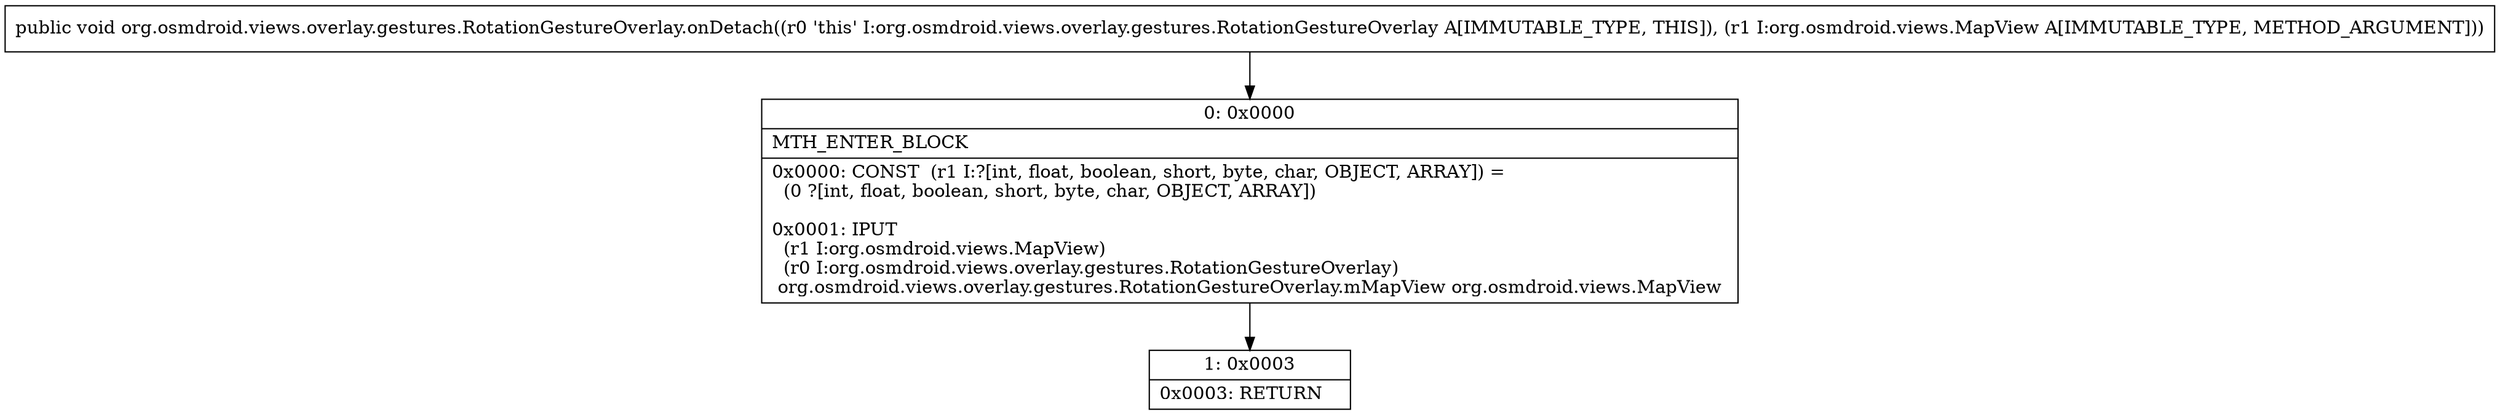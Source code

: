digraph "CFG fororg.osmdroid.views.overlay.gestures.RotationGestureOverlay.onDetach(Lorg\/osmdroid\/views\/MapView;)V" {
Node_0 [shape=record,label="{0\:\ 0x0000|MTH_ENTER_BLOCK\l|0x0000: CONST  (r1 I:?[int, float, boolean, short, byte, char, OBJECT, ARRAY]) = \l  (0 ?[int, float, boolean, short, byte, char, OBJECT, ARRAY])\l \l0x0001: IPUT  \l  (r1 I:org.osmdroid.views.MapView)\l  (r0 I:org.osmdroid.views.overlay.gestures.RotationGestureOverlay)\l org.osmdroid.views.overlay.gestures.RotationGestureOverlay.mMapView org.osmdroid.views.MapView \l}"];
Node_1 [shape=record,label="{1\:\ 0x0003|0x0003: RETURN   \l}"];
MethodNode[shape=record,label="{public void org.osmdroid.views.overlay.gestures.RotationGestureOverlay.onDetach((r0 'this' I:org.osmdroid.views.overlay.gestures.RotationGestureOverlay A[IMMUTABLE_TYPE, THIS]), (r1 I:org.osmdroid.views.MapView A[IMMUTABLE_TYPE, METHOD_ARGUMENT])) }"];
MethodNode -> Node_0;
Node_0 -> Node_1;
}

